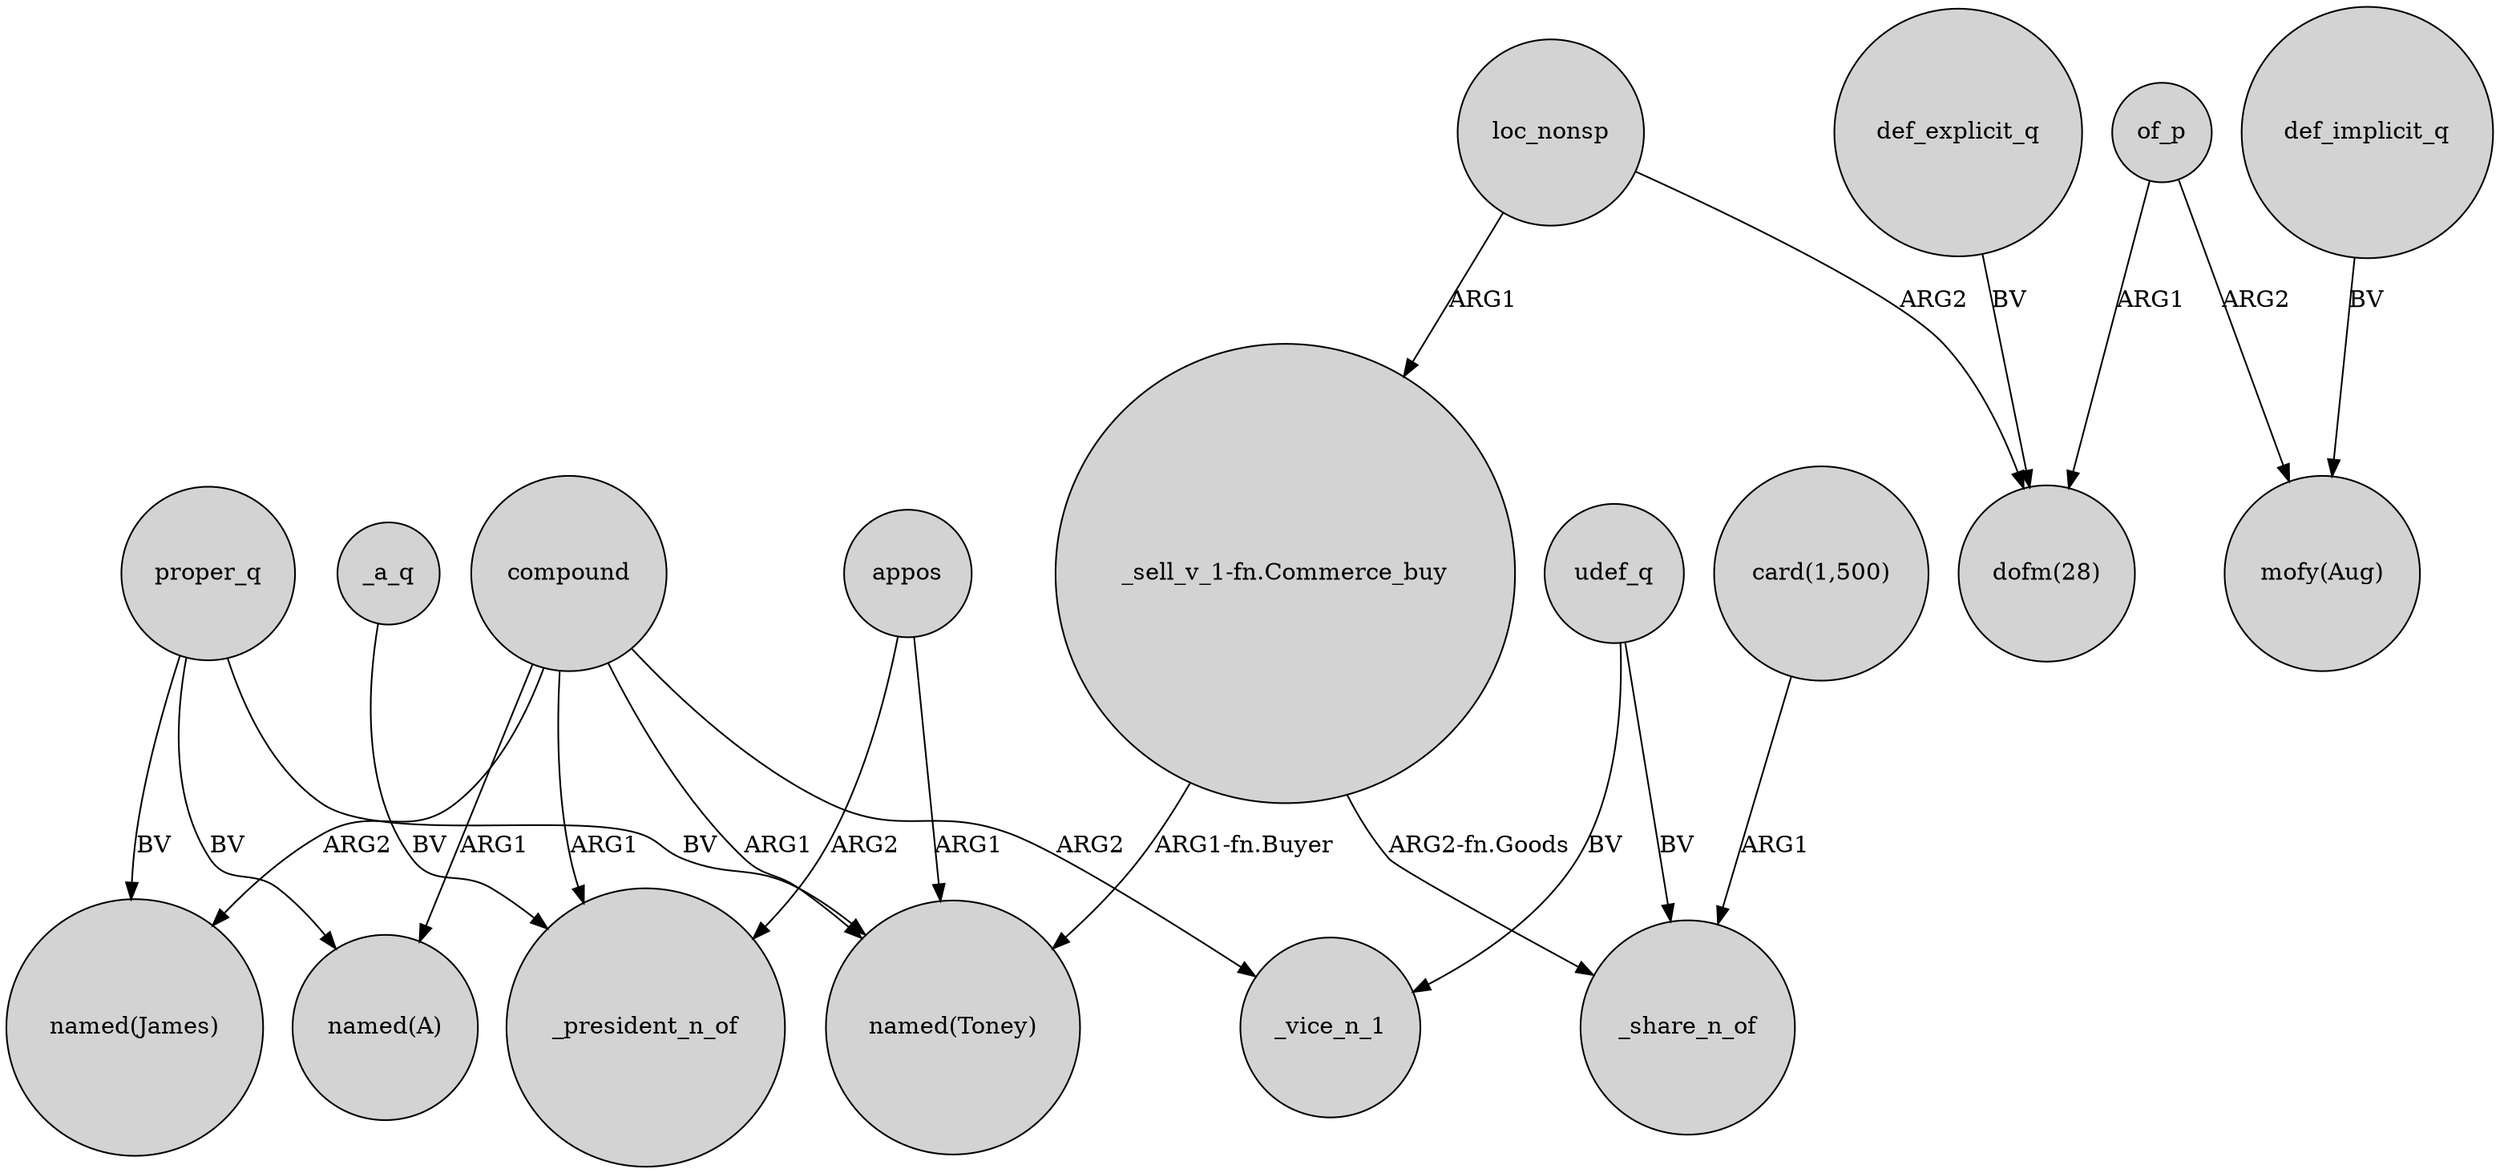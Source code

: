 digraph {
	node [shape=circle style=filled]
	appos -> _president_n_of [label=ARG2]
	proper_q -> "named(James)" [label=BV]
	appos -> "named(Toney)" [label=ARG1]
	def_explicit_q -> "dofm(28)" [label=BV]
	of_p -> "dofm(28)" [label=ARG1]
	loc_nonsp -> "_sell_v_1-fn.Commerce_buy" [label=ARG1]
	of_p -> "mofy(Aug)" [label=ARG2]
	_a_q -> _president_n_of [label=BV]
	"_sell_v_1-fn.Commerce_buy" -> "named(Toney)" [label="ARG1-fn.Buyer"]
	loc_nonsp -> "dofm(28)" [label=ARG2]
	udef_q -> _vice_n_1 [label=BV]
	compound -> "named(A)" [label=ARG1]
	proper_q -> "named(A)" [label=BV]
	compound -> "named(Toney)" [label=ARG1]
	udef_q -> _share_n_of [label=BV]
	def_implicit_q -> "mofy(Aug)" [label=BV]
	proper_q -> "named(Toney)" [label=BV]
	compound -> _vice_n_1 [label=ARG2]
	compound -> "named(James)" [label=ARG2]
	"card(1,500)" -> _share_n_of [label=ARG1]
	compound -> _president_n_of [label=ARG1]
	"_sell_v_1-fn.Commerce_buy" -> _share_n_of [label="ARG2-fn.Goods"]
}
